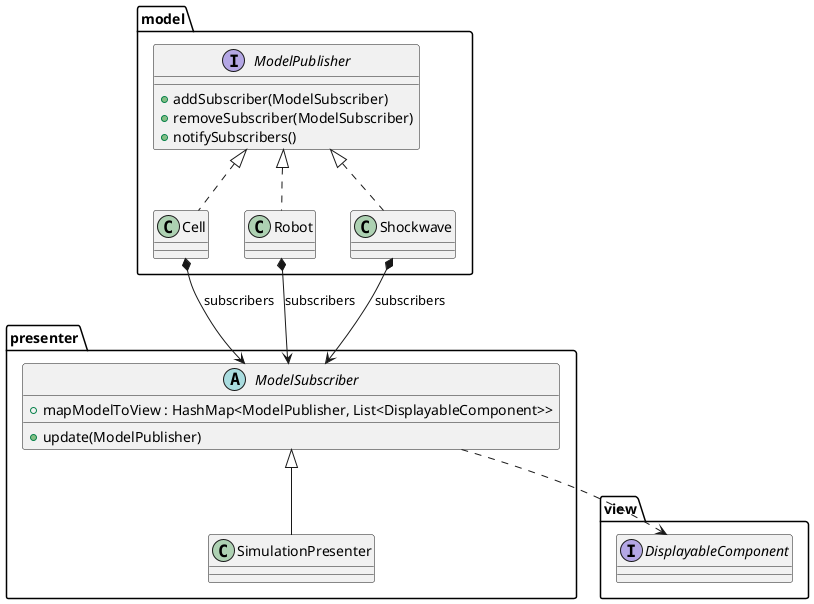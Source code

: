 @startuml
'https://plantuml.com/class-diagram

package model {
    interface ModelPublisher {
        +addSubscriber(ModelSubscriber)
        +removeSubscriber(ModelSubscriber)
        +notifySubscribers()
    }
    class Cell implements ModelPublisher
    class Robot implements ModelPublisher
    class Shockwave implements ModelPublisher
}

package view {
    interface DisplayableComponent
}

package presenter {
    abstract class ModelSubscriber {
        +mapModelToView : HashMap<ModelPublisher, List<DisplayableComponent>>
        +update(ModelPublisher)
    }

    class SimulationPresenter extends ModelSubscriber

    Cell *--> ModelSubscriber : subscribers
    Robot *--> ModelSubscriber : subscribers
    Shockwave *--> ModelSubscriber : subscribers

    ModelSubscriber ..> DisplayableComponent
}

@enduml